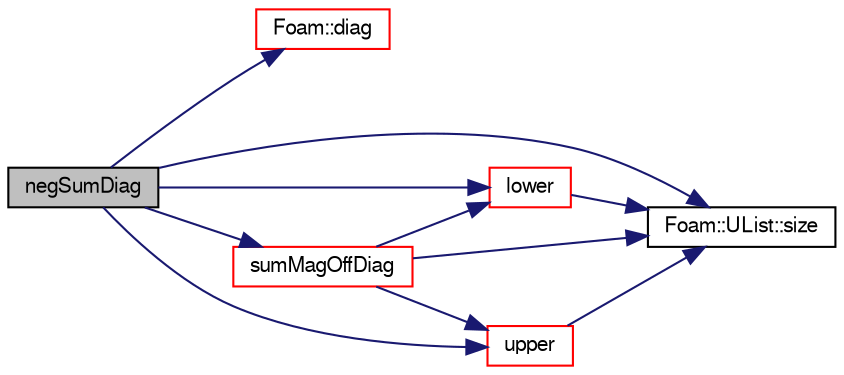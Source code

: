 digraph "negSumDiag"
{
  bgcolor="transparent";
  edge [fontname="FreeSans",fontsize="10",labelfontname="FreeSans",labelfontsize="10"];
  node [fontname="FreeSans",fontsize="10",shape=record];
  rankdir="LR";
  Node906 [label="negSumDiag",height=0.2,width=0.4,color="black", fillcolor="grey75", style="filled", fontcolor="black"];
  Node906 -> Node907 [color="midnightblue",fontsize="10",style="solid",fontname="FreeSans"];
  Node907 [label="Foam::diag",height=0.2,width=0.4,color="red",URL="$a21124.html#a8cdb0ba0633c91ed7041368519cd217c"];
  Node906 -> Node912 [color="midnightblue",fontsize="10",style="solid",fontname="FreeSans"];
  Node912 [label="lower",height=0.2,width=0.4,color="red",URL="$a26790.html#aed8d4c3b9386a81ed7ff9f44cb736255"];
  Node912 -> Node915 [color="midnightblue",fontsize="10",style="solid",fontname="FreeSans"];
  Node915 [label="Foam::UList::size",height=0.2,width=0.4,color="black",URL="$a25698.html#a47b3bf30da1eb3ab8076b5fbe00e0494",tooltip="Return the number of elements in the UList. "];
  Node906 -> Node915 [color="midnightblue",fontsize="10",style="solid",fontname="FreeSans"];
  Node906 -> Node916 [color="midnightblue",fontsize="10",style="solid",fontname="FreeSans"];
  Node916 [label="sumMagOffDiag",height=0.2,width=0.4,color="red",URL="$a26790.html#a9024362e5a350ff08d2738cd97133fe3"];
  Node916 -> Node912 [color="midnightblue",fontsize="10",style="solid",fontname="FreeSans"];
  Node916 -> Node917 [color="midnightblue",fontsize="10",style="solid",fontname="FreeSans"];
  Node917 [label="upper",height=0.2,width=0.4,color="red",URL="$a26790.html#a53e005fd695b53bc8dd07c670f533b39"];
  Node917 -> Node915 [color="midnightblue",fontsize="10",style="solid",fontname="FreeSans"];
  Node916 -> Node915 [color="midnightblue",fontsize="10",style="solid",fontname="FreeSans"];
  Node906 -> Node917 [color="midnightblue",fontsize="10",style="solid",fontname="FreeSans"];
}
